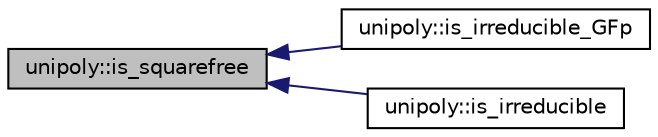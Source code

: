 digraph "unipoly::is_squarefree"
{
  edge [fontname="Helvetica",fontsize="10",labelfontname="Helvetica",labelfontsize="10"];
  node [fontname="Helvetica",fontsize="10",shape=record];
  rankdir="LR";
  Node1071 [label="unipoly::is_squarefree",height=0.2,width=0.4,color="black", fillcolor="grey75", style="filled", fontcolor="black"];
  Node1071 -> Node1072 [dir="back",color="midnightblue",fontsize="10",style="solid",fontname="Helvetica"];
  Node1072 [label="unipoly::is_irreducible_GFp",height=0.2,width=0.4,color="black", fillcolor="white", style="filled",URL="$d1/d89/classunipoly.html#a9f17f20ea6bc30581159151ebe849f6b"];
  Node1071 -> Node1073 [dir="back",color="midnightblue",fontsize="10",style="solid",fontname="Helvetica"];
  Node1073 [label="unipoly::is_irreducible",height=0.2,width=0.4,color="black", fillcolor="white", style="filled",URL="$d1/d89/classunipoly.html#a9170111d259116a55616b165f7fde3c8"];
}
